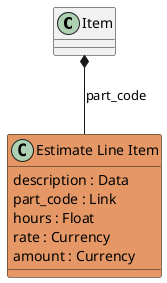 @startuml
"Item" *-- "Estimate Line Item" : part_code
class "Estimate Line Item" #E59866 {
  description : Data
  part_code : Link
  hours : Float
  rate : Currency
  amount : Currency
}
@enduml